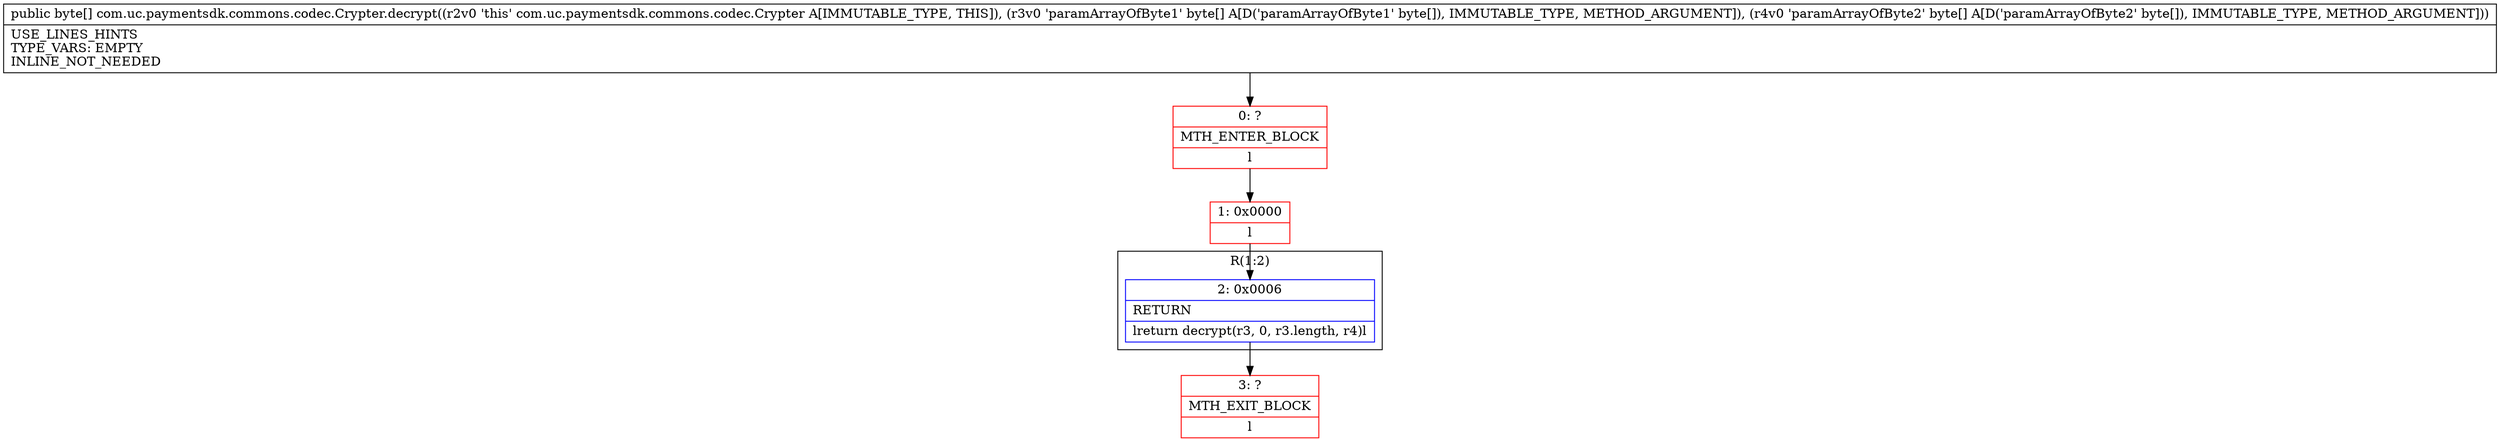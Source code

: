 digraph "CFG forcom.uc.paymentsdk.commons.codec.Crypter.decrypt([B[B)[B" {
subgraph cluster_Region_950270017 {
label = "R(1:2)";
node [shape=record,color=blue];
Node_2 [shape=record,label="{2\:\ 0x0006|RETURN\l|lreturn decrypt(r3, 0, r3.length, r4)l}"];
}
Node_0 [shape=record,color=red,label="{0\:\ ?|MTH_ENTER_BLOCK\l|l}"];
Node_1 [shape=record,color=red,label="{1\:\ 0x0000|l}"];
Node_3 [shape=record,color=red,label="{3\:\ ?|MTH_EXIT_BLOCK\l|l}"];
MethodNode[shape=record,label="{public byte[] com.uc.paymentsdk.commons.codec.Crypter.decrypt((r2v0 'this' com.uc.paymentsdk.commons.codec.Crypter A[IMMUTABLE_TYPE, THIS]), (r3v0 'paramArrayOfByte1' byte[] A[D('paramArrayOfByte1' byte[]), IMMUTABLE_TYPE, METHOD_ARGUMENT]), (r4v0 'paramArrayOfByte2' byte[] A[D('paramArrayOfByte2' byte[]), IMMUTABLE_TYPE, METHOD_ARGUMENT]))  | USE_LINES_HINTS\lTYPE_VARS: EMPTY\lINLINE_NOT_NEEDED\l}"];
MethodNode -> Node_0;
Node_2 -> Node_3;
Node_0 -> Node_1;
Node_1 -> Node_2;
}


